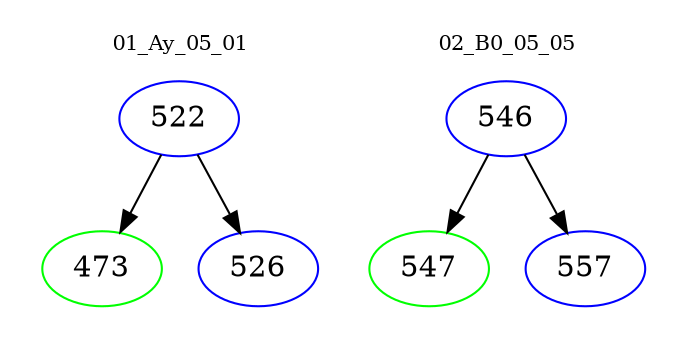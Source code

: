 digraph{
subgraph cluster_0 {
color = white
label = "01_Ay_05_01";
fontsize=10;
T0_522 [label="522", color="blue"]
T0_522 -> T0_473 [color="black"]
T0_473 [label="473", color="green"]
T0_522 -> T0_526 [color="black"]
T0_526 [label="526", color="blue"]
}
subgraph cluster_1 {
color = white
label = "02_B0_05_05";
fontsize=10;
T1_546 [label="546", color="blue"]
T1_546 -> T1_547 [color="black"]
T1_547 [label="547", color="green"]
T1_546 -> T1_557 [color="black"]
T1_557 [label="557", color="blue"]
}
}
